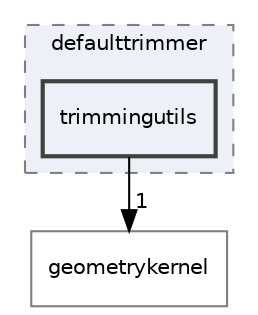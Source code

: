 digraph "trimmingutils"
{
 // LATEX_PDF_SIZE
  edge [fontname="Helvetica",fontsize="10",labelfontname="Helvetica",labelfontsize="10"];
  node [fontname="Helvetica",fontsize="10",shape=record];
  compound=true
  subgraph clusterdir_265321845ed2650d675b22a94b62262d {
    graph [ bgcolor="#edf0f7", pencolor="grey50", style="filled,dashed,", label="defaulttrimmer", fontname="Helvetica", fontsize="10", URL="dir_265321845ed2650d675b22a94b62262d.html"]
  dir_75403dd546d989c4e56d84af3932dae7 [shape=box, label="trimmingutils", style="filled,bold,", fillcolor="#edf0f7", color="grey25", URL="dir_75403dd546d989c4e56d84af3932dae7.html"];
  }
  dir_98571e7345f7327fea7723ec1a12d870 [shape=box, label="geometrykernel", style="", fillcolor="#edf0f7", color="grey50", URL="dir_98571e7345f7327fea7723ec1a12d870.html"];
  dir_75403dd546d989c4e56d84af3932dae7->dir_98571e7345f7327fea7723ec1a12d870 [headlabel="1", labeldistance=1.5 headhref="dir_000021_000006.html"];
}
